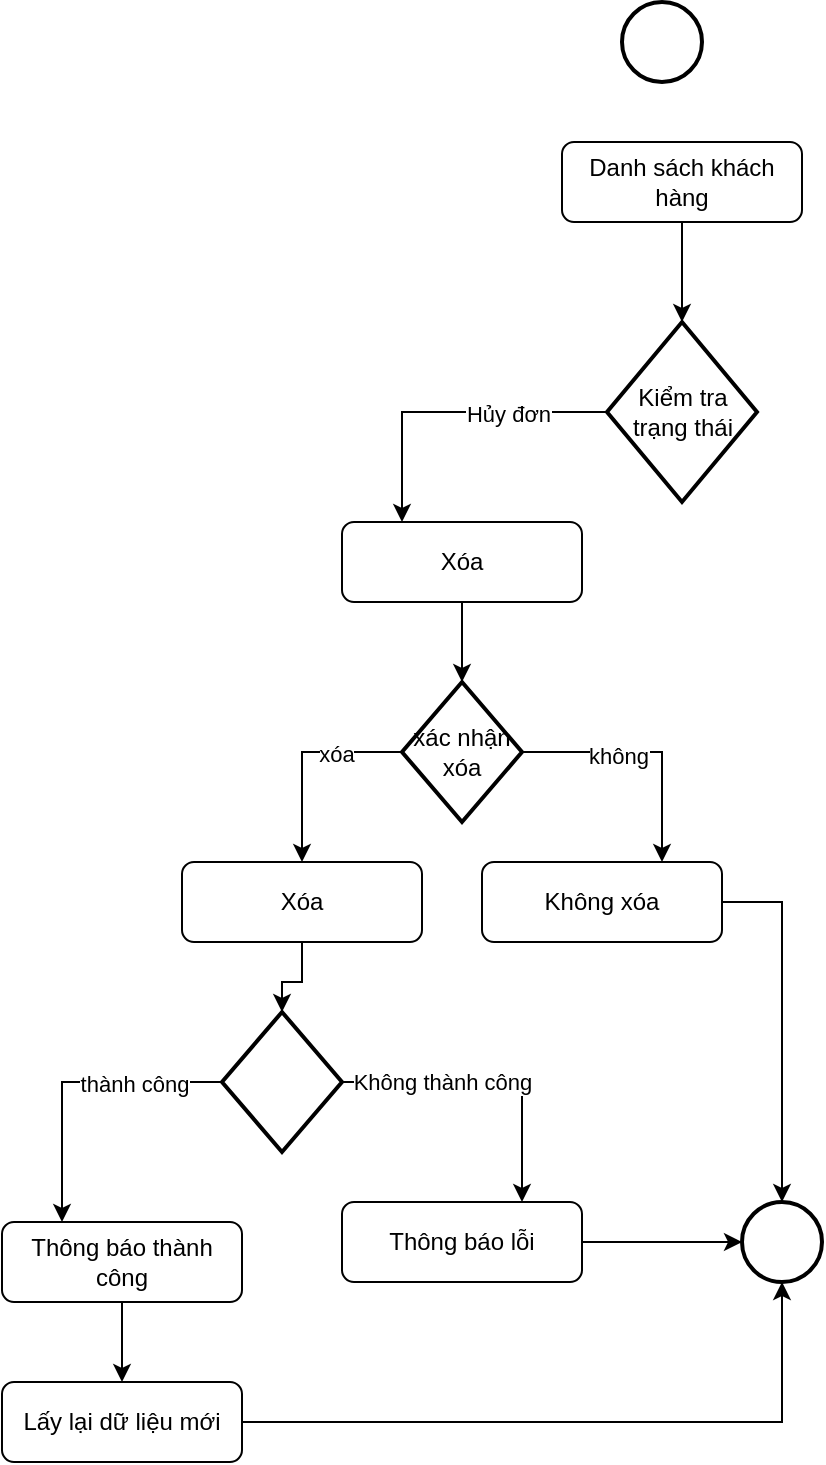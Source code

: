 <mxfile version="22.1.21" type="device">
  <diagram id="C5RBs43oDa-KdzZeNtuy" name="Page-1">
    <mxGraphModel dx="1571" dy="876" grid="1" gridSize="10" guides="1" tooltips="1" connect="1" arrows="1" fold="1" page="1" pageScale="1" pageWidth="827" pageHeight="1169" math="0" shadow="0">
      <root>
        <mxCell id="WIyWlLk6GJQsqaUBKTNV-0" />
        <mxCell id="WIyWlLk6GJQsqaUBKTNV-1" parent="WIyWlLk6GJQsqaUBKTNV-0" />
        <mxCell id="ujRmrIuVdwxbsllB7YR9-5" value="" style="edgeStyle=orthogonalEdgeStyle;rounded=0;orthogonalLoop=1;jettySize=auto;html=1;" edge="1" parent="WIyWlLk6GJQsqaUBKTNV-1" source="WIyWlLk6GJQsqaUBKTNV-3" target="ujRmrIuVdwxbsllB7YR9-4">
          <mxGeometry relative="1" as="geometry" />
        </mxCell>
        <mxCell id="WIyWlLk6GJQsqaUBKTNV-3" value="Danh sách khách hàng" style="rounded=1;whiteSpace=wrap;html=1;fontSize=12;glass=0;strokeWidth=1;shadow=0;" parent="WIyWlLk6GJQsqaUBKTNV-1" vertex="1">
          <mxGeometry x="160" y="80" width="120" height="40" as="geometry" />
        </mxCell>
        <mxCell id="ujRmrIuVdwxbsllB7YR9-0" value="" style="strokeWidth=2;html=1;shape=mxgraph.flowchart.start_2;whiteSpace=wrap;" vertex="1" parent="WIyWlLk6GJQsqaUBKTNV-1">
          <mxGeometry x="190" y="10" width="40" height="40" as="geometry" />
        </mxCell>
        <mxCell id="ujRmrIuVdwxbsllB7YR9-1" value="" style="strokeWidth=2;html=1;shape=mxgraph.flowchart.start_2;whiteSpace=wrap;" vertex="1" parent="WIyWlLk6GJQsqaUBKTNV-1">
          <mxGeometry x="250" y="610" width="40" height="40" as="geometry" />
        </mxCell>
        <mxCell id="ujRmrIuVdwxbsllB7YR9-7" style="edgeStyle=orthogonalEdgeStyle;rounded=0;orthogonalLoop=1;jettySize=auto;html=1;entryX=0.25;entryY=0;entryDx=0;entryDy=0;exitX=0;exitY=0.5;exitDx=0;exitDy=0;exitPerimeter=0;" edge="1" parent="WIyWlLk6GJQsqaUBKTNV-1" source="ujRmrIuVdwxbsllB7YR9-4" target="ujRmrIuVdwxbsllB7YR9-6">
          <mxGeometry relative="1" as="geometry" />
        </mxCell>
        <mxCell id="ujRmrIuVdwxbsllB7YR9-8" value="Hủy đơn" style="edgeLabel;html=1;align=center;verticalAlign=middle;resizable=0;points=[];" vertex="1" connectable="0" parent="ujRmrIuVdwxbsllB7YR9-7">
          <mxGeometry x="-0.373" y="1" relative="1" as="geometry">
            <mxPoint as="offset" />
          </mxGeometry>
        </mxCell>
        <mxCell id="ujRmrIuVdwxbsllB7YR9-4" value="Kiểm tra trạng thái" style="strokeWidth=2;html=1;shape=mxgraph.flowchart.decision;whiteSpace=wrap;" vertex="1" parent="WIyWlLk6GJQsqaUBKTNV-1">
          <mxGeometry x="182.5" y="170" width="75" height="90" as="geometry" />
        </mxCell>
        <mxCell id="ujRmrIuVdwxbsllB7YR9-10" style="edgeStyle=orthogonalEdgeStyle;rounded=0;orthogonalLoop=1;jettySize=auto;html=1;" edge="1" parent="WIyWlLk6GJQsqaUBKTNV-1" source="ujRmrIuVdwxbsllB7YR9-6" target="ujRmrIuVdwxbsllB7YR9-9">
          <mxGeometry relative="1" as="geometry" />
        </mxCell>
        <mxCell id="ujRmrIuVdwxbsllB7YR9-6" value="Xóa" style="rounded=1;whiteSpace=wrap;html=1;fontSize=12;glass=0;strokeWidth=1;shadow=0;" vertex="1" parent="WIyWlLk6GJQsqaUBKTNV-1">
          <mxGeometry x="50" y="270" width="120" height="40" as="geometry" />
        </mxCell>
        <mxCell id="ujRmrIuVdwxbsllB7YR9-12" style="edgeStyle=orthogonalEdgeStyle;rounded=0;orthogonalLoop=1;jettySize=auto;html=1;exitX=0;exitY=0.5;exitDx=0;exitDy=0;exitPerimeter=0;" edge="1" parent="WIyWlLk6GJQsqaUBKTNV-1" source="ujRmrIuVdwxbsllB7YR9-9" target="ujRmrIuVdwxbsllB7YR9-11">
          <mxGeometry relative="1" as="geometry" />
        </mxCell>
        <mxCell id="ujRmrIuVdwxbsllB7YR9-13" value="xóa" style="edgeLabel;html=1;align=center;verticalAlign=middle;resizable=0;points=[];" vertex="1" connectable="0" parent="ujRmrIuVdwxbsllB7YR9-12">
          <mxGeometry x="-0.368" y="1" relative="1" as="geometry">
            <mxPoint as="offset" />
          </mxGeometry>
        </mxCell>
        <mxCell id="ujRmrIuVdwxbsllB7YR9-16" style="edgeStyle=orthogonalEdgeStyle;rounded=0;orthogonalLoop=1;jettySize=auto;html=1;entryX=0.75;entryY=0;entryDx=0;entryDy=0;exitX=1;exitY=0.5;exitDx=0;exitDy=0;exitPerimeter=0;" edge="1" parent="WIyWlLk6GJQsqaUBKTNV-1" source="ujRmrIuVdwxbsllB7YR9-9" target="ujRmrIuVdwxbsllB7YR9-15">
          <mxGeometry relative="1" as="geometry" />
        </mxCell>
        <mxCell id="ujRmrIuVdwxbsllB7YR9-17" value="không" style="edgeLabel;html=1;align=center;verticalAlign=middle;resizable=0;points=[];" vertex="1" connectable="0" parent="ujRmrIuVdwxbsllB7YR9-16">
          <mxGeometry x="-0.235" y="-2" relative="1" as="geometry">
            <mxPoint as="offset" />
          </mxGeometry>
        </mxCell>
        <mxCell id="ujRmrIuVdwxbsllB7YR9-9" value="xác nhận xóa" style="strokeWidth=2;html=1;shape=mxgraph.flowchart.decision;whiteSpace=wrap;" vertex="1" parent="WIyWlLk6GJQsqaUBKTNV-1">
          <mxGeometry x="80" y="350" width="60" height="70" as="geometry" />
        </mxCell>
        <mxCell id="ujRmrIuVdwxbsllB7YR9-21" value="" style="edgeStyle=orthogonalEdgeStyle;rounded=0;orthogonalLoop=1;jettySize=auto;html=1;" edge="1" parent="WIyWlLk6GJQsqaUBKTNV-1" source="ujRmrIuVdwxbsllB7YR9-11" target="ujRmrIuVdwxbsllB7YR9-20">
          <mxGeometry relative="1" as="geometry" />
        </mxCell>
        <mxCell id="ujRmrIuVdwxbsllB7YR9-11" value="Xóa" style="rounded=1;whiteSpace=wrap;html=1;fontSize=12;glass=0;strokeWidth=1;shadow=0;" vertex="1" parent="WIyWlLk6GJQsqaUBKTNV-1">
          <mxGeometry x="-30" y="440" width="120" height="40" as="geometry" />
        </mxCell>
        <mxCell id="ujRmrIuVdwxbsllB7YR9-15" value="Không xóa" style="rounded=1;whiteSpace=wrap;html=1;fontSize=12;glass=0;strokeWidth=1;shadow=0;" vertex="1" parent="WIyWlLk6GJQsqaUBKTNV-1">
          <mxGeometry x="120" y="440" width="120" height="40" as="geometry" />
        </mxCell>
        <mxCell id="ujRmrIuVdwxbsllB7YR9-18" style="edgeStyle=orthogonalEdgeStyle;rounded=0;orthogonalLoop=1;jettySize=auto;html=1;entryX=0.5;entryY=0;entryDx=0;entryDy=0;entryPerimeter=0;" edge="1" parent="WIyWlLk6GJQsqaUBKTNV-1" source="ujRmrIuVdwxbsllB7YR9-15" target="ujRmrIuVdwxbsllB7YR9-1">
          <mxGeometry relative="1" as="geometry" />
        </mxCell>
        <mxCell id="ujRmrIuVdwxbsllB7YR9-26" value="" style="edgeStyle=orthogonalEdgeStyle;rounded=0;orthogonalLoop=1;jettySize=auto;html=1;" edge="1" parent="WIyWlLk6GJQsqaUBKTNV-1" source="ujRmrIuVdwxbsllB7YR9-19" target="ujRmrIuVdwxbsllB7YR9-25">
          <mxGeometry relative="1" as="geometry" />
        </mxCell>
        <mxCell id="ujRmrIuVdwxbsllB7YR9-19" value="Thông báo thành công" style="rounded=1;whiteSpace=wrap;html=1;fontSize=12;glass=0;strokeWidth=1;shadow=0;" vertex="1" parent="WIyWlLk6GJQsqaUBKTNV-1">
          <mxGeometry x="-120" y="620" width="120" height="40" as="geometry" />
        </mxCell>
        <mxCell id="ujRmrIuVdwxbsllB7YR9-22" style="edgeStyle=orthogonalEdgeStyle;rounded=0;orthogonalLoop=1;jettySize=auto;html=1;entryX=0.25;entryY=0;entryDx=0;entryDy=0;exitX=0;exitY=0.5;exitDx=0;exitDy=0;exitPerimeter=0;" edge="1" parent="WIyWlLk6GJQsqaUBKTNV-1" source="ujRmrIuVdwxbsllB7YR9-20" target="ujRmrIuVdwxbsllB7YR9-19">
          <mxGeometry relative="1" as="geometry" />
        </mxCell>
        <mxCell id="ujRmrIuVdwxbsllB7YR9-23" value="thành công" style="edgeLabel;html=1;align=center;verticalAlign=middle;resizable=0;points=[];" vertex="1" connectable="0" parent="ujRmrIuVdwxbsllB7YR9-22">
          <mxGeometry x="-0.411" y="1" relative="1" as="geometry">
            <mxPoint as="offset" />
          </mxGeometry>
        </mxCell>
        <mxCell id="ujRmrIuVdwxbsllB7YR9-29" style="edgeStyle=orthogonalEdgeStyle;rounded=0;orthogonalLoop=1;jettySize=auto;html=1;exitX=1;exitY=0.5;exitDx=0;exitDy=0;exitPerimeter=0;" edge="1" parent="WIyWlLk6GJQsqaUBKTNV-1" source="ujRmrIuVdwxbsllB7YR9-20" target="ujRmrIuVdwxbsllB7YR9-28">
          <mxGeometry relative="1" as="geometry">
            <Array as="points">
              <mxPoint x="140" y="550" />
            </Array>
          </mxGeometry>
        </mxCell>
        <mxCell id="ujRmrIuVdwxbsllB7YR9-30" value="Không thành công" style="edgeLabel;html=1;align=center;verticalAlign=middle;resizable=0;points=[];" vertex="1" connectable="0" parent="ujRmrIuVdwxbsllB7YR9-29">
          <mxGeometry x="-0.483" y="-2" relative="1" as="geometry">
            <mxPoint x="11" y="-2" as="offset" />
          </mxGeometry>
        </mxCell>
        <mxCell id="ujRmrIuVdwxbsllB7YR9-20" value="" style="strokeWidth=2;html=1;shape=mxgraph.flowchart.decision;whiteSpace=wrap;" vertex="1" parent="WIyWlLk6GJQsqaUBKTNV-1">
          <mxGeometry x="-10" y="515" width="60" height="70" as="geometry" />
        </mxCell>
        <mxCell id="ujRmrIuVdwxbsllB7YR9-25" value="Lấy lại dữ liệu mới" style="rounded=1;whiteSpace=wrap;html=1;fontSize=12;glass=0;strokeWidth=1;shadow=0;" vertex="1" parent="WIyWlLk6GJQsqaUBKTNV-1">
          <mxGeometry x="-120" y="700" width="120" height="40" as="geometry" />
        </mxCell>
        <mxCell id="ujRmrIuVdwxbsllB7YR9-27" style="edgeStyle=orthogonalEdgeStyle;rounded=0;orthogonalLoop=1;jettySize=auto;html=1;entryX=0.5;entryY=1;entryDx=0;entryDy=0;entryPerimeter=0;" edge="1" parent="WIyWlLk6GJQsqaUBKTNV-1" source="ujRmrIuVdwxbsllB7YR9-25" target="ujRmrIuVdwxbsllB7YR9-1">
          <mxGeometry relative="1" as="geometry" />
        </mxCell>
        <mxCell id="ujRmrIuVdwxbsllB7YR9-28" value="Thông báo lỗi" style="rounded=1;whiteSpace=wrap;html=1;fontSize=12;glass=0;strokeWidth=1;shadow=0;" vertex="1" parent="WIyWlLk6GJQsqaUBKTNV-1">
          <mxGeometry x="50" y="610" width="120" height="40" as="geometry" />
        </mxCell>
        <mxCell id="ujRmrIuVdwxbsllB7YR9-31" style="edgeStyle=orthogonalEdgeStyle;rounded=0;orthogonalLoop=1;jettySize=auto;html=1;entryX=0;entryY=0.5;entryDx=0;entryDy=0;entryPerimeter=0;" edge="1" parent="WIyWlLk6GJQsqaUBKTNV-1" source="ujRmrIuVdwxbsllB7YR9-28" target="ujRmrIuVdwxbsllB7YR9-1">
          <mxGeometry relative="1" as="geometry" />
        </mxCell>
      </root>
    </mxGraphModel>
  </diagram>
</mxfile>
